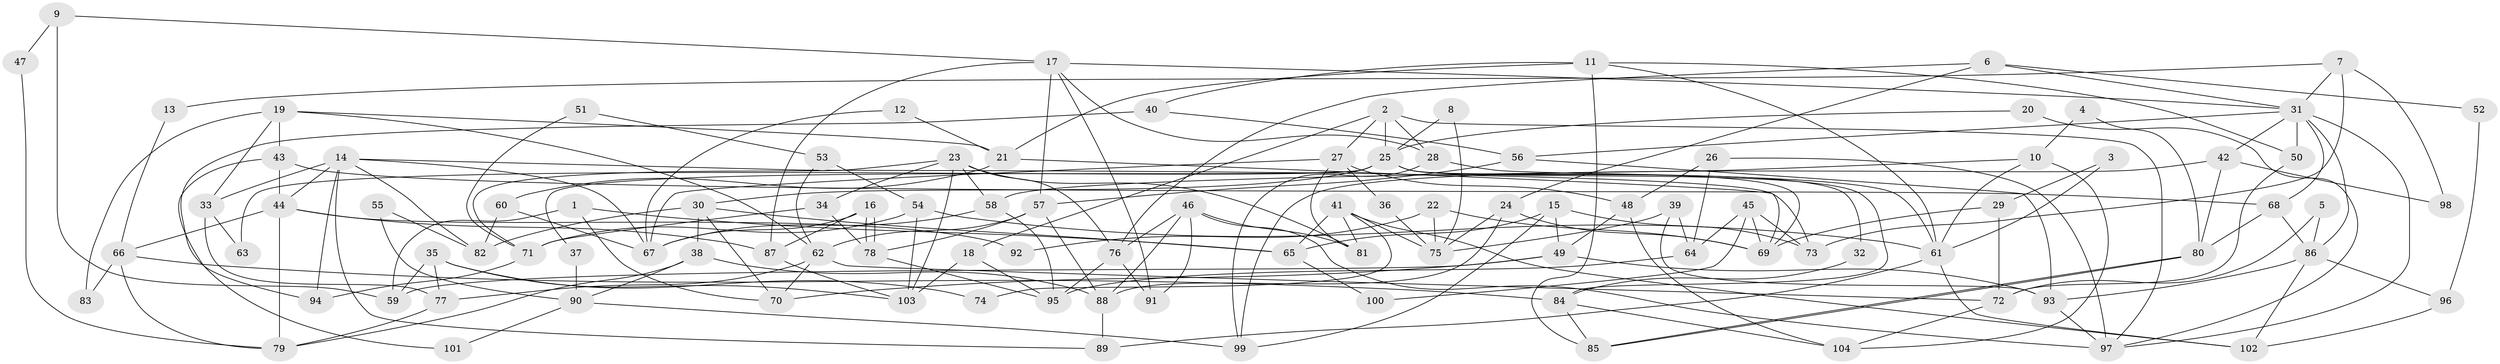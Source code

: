 // Generated by graph-tools (version 1.1) at 2025/36/03/09/25 02:36:24]
// undirected, 104 vertices, 208 edges
graph export_dot {
graph [start="1"]
  node [color=gray90,style=filled];
  1;
  2;
  3;
  4;
  5;
  6;
  7;
  8;
  9;
  10;
  11;
  12;
  13;
  14;
  15;
  16;
  17;
  18;
  19;
  20;
  21;
  22;
  23;
  24;
  25;
  26;
  27;
  28;
  29;
  30;
  31;
  32;
  33;
  34;
  35;
  36;
  37;
  38;
  39;
  40;
  41;
  42;
  43;
  44;
  45;
  46;
  47;
  48;
  49;
  50;
  51;
  52;
  53;
  54;
  55;
  56;
  57;
  58;
  59;
  60;
  61;
  62;
  63;
  64;
  65;
  66;
  67;
  68;
  69;
  70;
  71;
  72;
  73;
  74;
  75;
  76;
  77;
  78;
  79;
  80;
  81;
  82;
  83;
  84;
  85;
  86;
  87;
  88;
  89;
  90;
  91;
  92;
  93;
  94;
  95;
  96;
  97;
  98;
  99;
  100;
  101;
  102;
  103;
  104;
  1 -- 70;
  1 -- 59;
  1 -- 65;
  2 -- 97;
  2 -- 25;
  2 -- 18;
  2 -- 27;
  2 -- 28;
  3 -- 29;
  3 -- 61;
  4 -- 10;
  4 -- 80;
  5 -- 86;
  5 -- 72;
  6 -- 31;
  6 -- 76;
  6 -- 24;
  6 -- 52;
  7 -- 31;
  7 -- 73;
  7 -- 13;
  7 -- 98;
  8 -- 25;
  8 -- 75;
  9 -- 17;
  9 -- 59;
  9 -- 47;
  10 -- 58;
  10 -- 61;
  10 -- 104;
  11 -- 50;
  11 -- 85;
  11 -- 21;
  11 -- 40;
  11 -- 61;
  12 -- 21;
  12 -- 67;
  13 -- 66;
  14 -- 44;
  14 -- 94;
  14 -- 33;
  14 -- 67;
  14 -- 73;
  14 -- 82;
  14 -- 89;
  15 -- 73;
  15 -- 49;
  15 -- 65;
  15 -- 99;
  16 -- 67;
  16 -- 78;
  16 -- 78;
  16 -- 87;
  17 -- 28;
  17 -- 91;
  17 -- 31;
  17 -- 57;
  17 -- 87;
  18 -- 103;
  18 -- 95;
  19 -- 33;
  19 -- 21;
  19 -- 43;
  19 -- 62;
  19 -- 83;
  20 -- 97;
  20 -- 25;
  21 -- 69;
  21 -- 60;
  22 -- 75;
  22 -- 69;
  22 -- 92;
  23 -- 81;
  23 -- 58;
  23 -- 34;
  23 -- 71;
  23 -- 76;
  23 -- 103;
  24 -- 88;
  24 -- 69;
  24 -- 75;
  25 -- 30;
  25 -- 84;
  25 -- 32;
  25 -- 37;
  25 -- 63;
  25 -- 69;
  26 -- 64;
  26 -- 97;
  26 -- 48;
  27 -- 48;
  27 -- 36;
  27 -- 67;
  27 -- 81;
  28 -- 61;
  28 -- 99;
  29 -- 72;
  29 -- 69;
  30 -- 82;
  30 -- 65;
  30 -- 38;
  30 -- 70;
  31 -- 86;
  31 -- 42;
  31 -- 50;
  31 -- 56;
  31 -- 68;
  31 -- 97;
  32 -- 84;
  33 -- 77;
  33 -- 63;
  34 -- 78;
  34 -- 71;
  35 -- 103;
  35 -- 77;
  35 -- 59;
  35 -- 74;
  36 -- 75;
  37 -- 90;
  38 -- 88;
  38 -- 79;
  38 -- 90;
  39 -- 93;
  39 -- 75;
  39 -- 64;
  40 -- 56;
  40 -- 94;
  41 -- 65;
  41 -- 102;
  41 -- 74;
  41 -- 75;
  41 -- 81;
  42 -- 99;
  42 -- 80;
  42 -- 98;
  43 -- 68;
  43 -- 44;
  43 -- 101;
  44 -- 87;
  44 -- 66;
  44 -- 79;
  44 -- 92;
  45 -- 64;
  45 -- 69;
  45 -- 73;
  45 -- 100;
  46 -- 76;
  46 -- 81;
  46 -- 88;
  46 -- 91;
  46 -- 97;
  47 -- 79;
  48 -- 49;
  48 -- 104;
  49 -- 93;
  49 -- 70;
  49 -- 59;
  50 -- 72;
  51 -- 71;
  51 -- 53;
  52 -- 96;
  53 -- 54;
  53 -- 62;
  54 -- 103;
  54 -- 71;
  54 -- 61;
  55 -- 90;
  55 -- 82;
  56 -- 57;
  56 -- 93;
  57 -- 88;
  57 -- 62;
  57 -- 78;
  58 -- 95;
  58 -- 67;
  60 -- 67;
  60 -- 82;
  61 -- 89;
  61 -- 102;
  62 -- 70;
  62 -- 72;
  62 -- 77;
  64 -- 95;
  65 -- 100;
  66 -- 79;
  66 -- 83;
  66 -- 84;
  68 -- 80;
  68 -- 86;
  71 -- 94;
  72 -- 104;
  76 -- 95;
  76 -- 91;
  77 -- 79;
  78 -- 95;
  80 -- 85;
  80 -- 85;
  84 -- 104;
  84 -- 85;
  86 -- 93;
  86 -- 96;
  86 -- 102;
  87 -- 103;
  88 -- 89;
  90 -- 99;
  90 -- 101;
  93 -- 97;
  96 -- 102;
}
